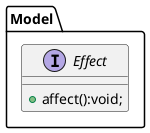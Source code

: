 @startuml
'https://plantuml.com/class-diagram

package Model {
    interface Effect {
        + affect():void;
    }
}

@enduml